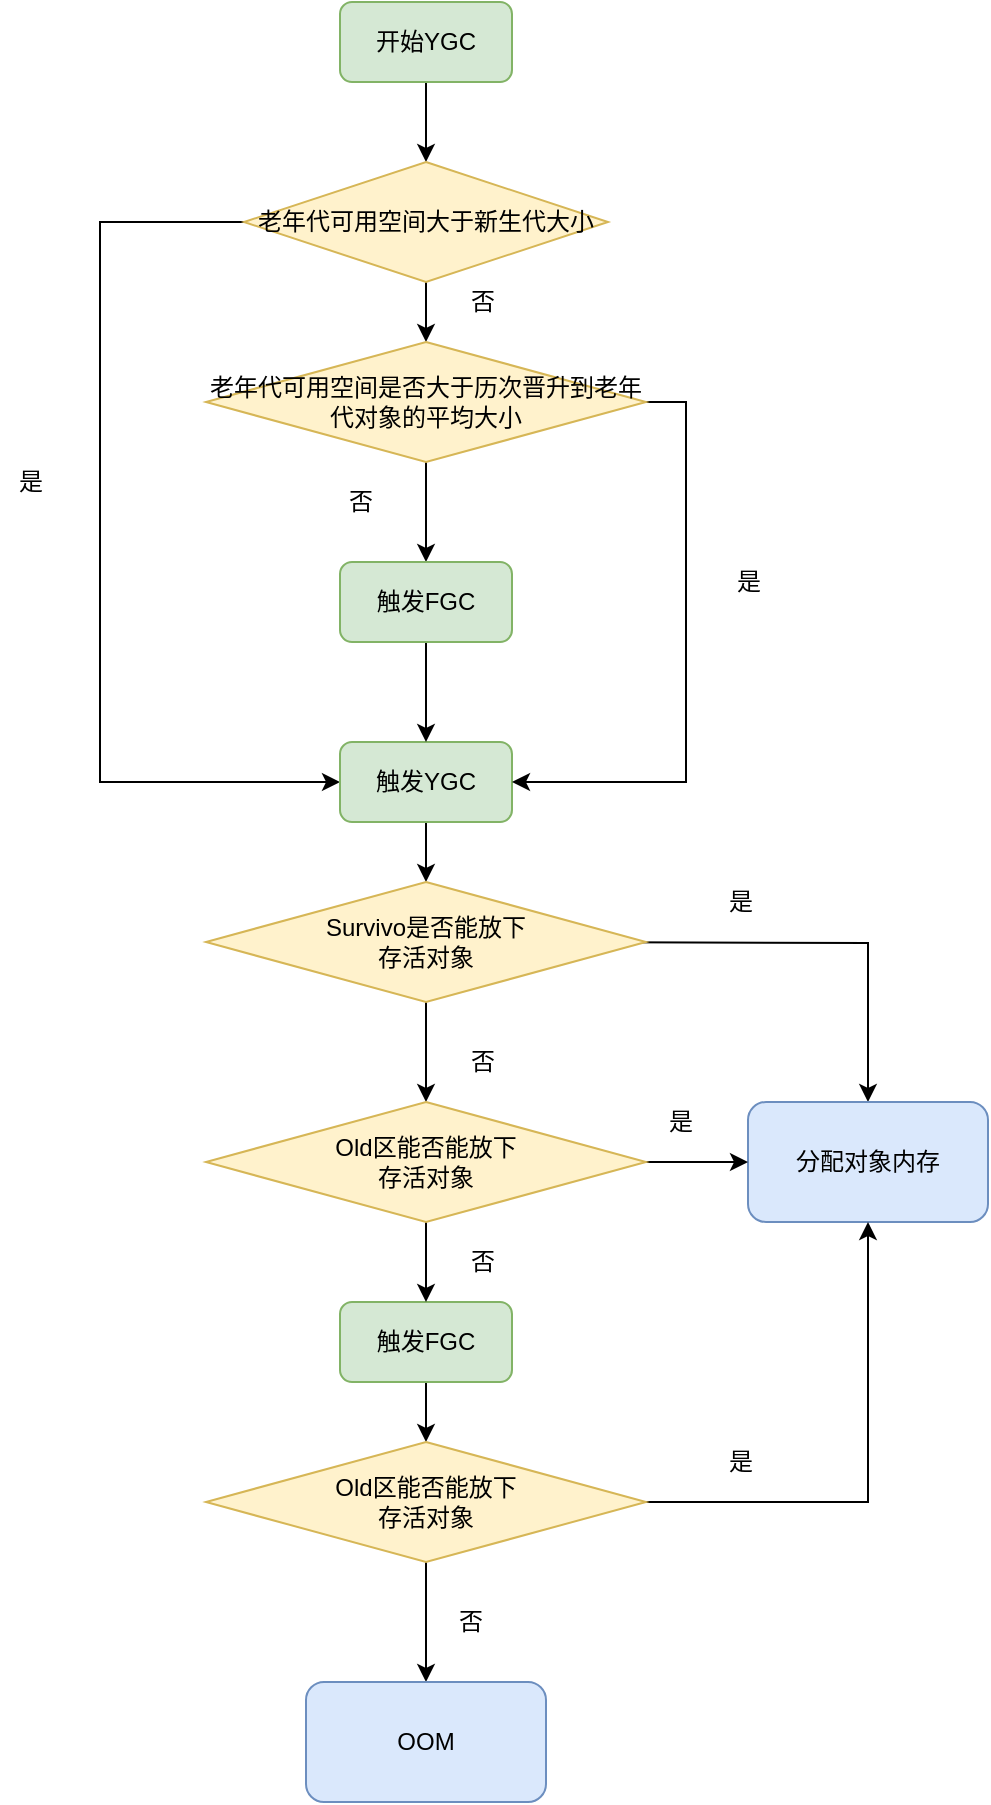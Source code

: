 <mxfile version="14.9.1" type="github">
  <diagram id="f8kKnvuMQM2X8OM3LZuz" name="Page-1">
    <mxGraphModel dx="946" dy="536" grid="1" gridSize="10" guides="1" tooltips="1" connect="1" arrows="1" fold="1" page="1" pageScale="1" pageWidth="827" pageHeight="1169" math="0" shadow="0">
      <root>
        <mxCell id="0" />
        <mxCell id="1" parent="0" />
        <mxCell id="R2dKKN8My9Zuvh4SsiUZ-13" style="edgeStyle=orthogonalEdgeStyle;rounded=0;orthogonalLoop=1;jettySize=auto;html=1;entryX=0.5;entryY=0;entryDx=0;entryDy=0;" edge="1" parent="1" source="R2dKKN8My9Zuvh4SsiUZ-1" target="R2dKKN8My9Zuvh4SsiUZ-2">
          <mxGeometry relative="1" as="geometry" />
        </mxCell>
        <mxCell id="R2dKKN8My9Zuvh4SsiUZ-1" value="开始YGC" style="rounded=1;whiteSpace=wrap;html=1;fillColor=#d5e8d4;strokeColor=#82b366;" vertex="1" parent="1">
          <mxGeometry x="210" y="90" width="86" height="40" as="geometry" />
        </mxCell>
        <mxCell id="R2dKKN8My9Zuvh4SsiUZ-15" style="edgeStyle=orthogonalEdgeStyle;rounded=0;orthogonalLoop=1;jettySize=auto;html=1;exitX=0;exitY=0.5;exitDx=0;exitDy=0;entryX=0;entryY=0.5;entryDx=0;entryDy=0;" edge="1" parent="1" source="R2dKKN8My9Zuvh4SsiUZ-2" target="R2dKKN8My9Zuvh4SsiUZ-3">
          <mxGeometry relative="1" as="geometry">
            <Array as="points">
              <mxPoint x="90" y="200" />
              <mxPoint x="90" y="480" />
            </Array>
          </mxGeometry>
        </mxCell>
        <mxCell id="R2dKKN8My9Zuvh4SsiUZ-16" value="" style="edgeStyle=orthogonalEdgeStyle;rounded=0;orthogonalLoop=1;jettySize=auto;html=1;" edge="1" parent="1" source="R2dKKN8My9Zuvh4SsiUZ-2" target="R2dKKN8My9Zuvh4SsiUZ-4">
          <mxGeometry relative="1" as="geometry" />
        </mxCell>
        <mxCell id="R2dKKN8My9Zuvh4SsiUZ-2" value="老年代可用空间大于新生代大小" style="rhombus;whiteSpace=wrap;html=1;fillColor=#fff2cc;strokeColor=#d6b656;" vertex="1" parent="1">
          <mxGeometry x="162" y="170" width="182" height="60" as="geometry" />
        </mxCell>
        <mxCell id="R2dKKN8My9Zuvh4SsiUZ-42" style="edgeStyle=orthogonalEdgeStyle;rounded=0;orthogonalLoop=1;jettySize=auto;html=1;entryX=0.5;entryY=0;entryDx=0;entryDy=0;" edge="1" parent="1" source="R2dKKN8My9Zuvh4SsiUZ-3" target="R2dKKN8My9Zuvh4SsiUZ-38">
          <mxGeometry relative="1" as="geometry" />
        </mxCell>
        <mxCell id="R2dKKN8My9Zuvh4SsiUZ-3" value="触发YGC" style="rounded=1;whiteSpace=wrap;html=1;fillColor=#d5e8d4;strokeColor=#82b366;" vertex="1" parent="1">
          <mxGeometry x="210" y="460" width="86" height="40" as="geometry" />
        </mxCell>
        <mxCell id="R2dKKN8My9Zuvh4SsiUZ-18" value="" style="edgeStyle=orthogonalEdgeStyle;rounded=0;orthogonalLoop=1;jettySize=auto;html=1;" edge="1" parent="1" source="R2dKKN8My9Zuvh4SsiUZ-4" target="R2dKKN8My9Zuvh4SsiUZ-7">
          <mxGeometry relative="1" as="geometry" />
        </mxCell>
        <mxCell id="R2dKKN8My9Zuvh4SsiUZ-20" style="edgeStyle=orthogonalEdgeStyle;rounded=0;orthogonalLoop=1;jettySize=auto;html=1;exitX=1;exitY=0.5;exitDx=0;exitDy=0;entryX=1;entryY=0.5;entryDx=0;entryDy=0;" edge="1" parent="1" source="R2dKKN8My9Zuvh4SsiUZ-4" target="R2dKKN8My9Zuvh4SsiUZ-3">
          <mxGeometry relative="1" as="geometry" />
        </mxCell>
        <mxCell id="R2dKKN8My9Zuvh4SsiUZ-4" value="老年代可用空间是否大于历次晋升到老年代对象的平均大小" style="rhombus;whiteSpace=wrap;html=1;fillColor=#fff2cc;strokeColor=#d6b656;" vertex="1" parent="1">
          <mxGeometry x="143" y="260" width="220" height="60" as="geometry" />
        </mxCell>
        <mxCell id="R2dKKN8My9Zuvh4SsiUZ-22" value="" style="edgeStyle=orthogonalEdgeStyle;rounded=0;orthogonalLoop=1;jettySize=auto;html=1;" edge="1" parent="1" source="R2dKKN8My9Zuvh4SsiUZ-7" target="R2dKKN8My9Zuvh4SsiUZ-3">
          <mxGeometry relative="1" as="geometry" />
        </mxCell>
        <mxCell id="R2dKKN8My9Zuvh4SsiUZ-7" value="触发FGC" style="rounded=1;whiteSpace=wrap;html=1;fillColor=#d5e8d4;strokeColor=#82b366;" vertex="1" parent="1">
          <mxGeometry x="210" y="370" width="86" height="40" as="geometry" />
        </mxCell>
        <mxCell id="R2dKKN8My9Zuvh4SsiUZ-17" value="是" style="text;html=1;align=center;verticalAlign=middle;resizable=0;points=[];autosize=1;strokeColor=none;" vertex="1" parent="1">
          <mxGeometry x="40" y="320" width="30" height="20" as="geometry" />
        </mxCell>
        <mxCell id="R2dKKN8My9Zuvh4SsiUZ-19" value="否" style="text;html=1;align=center;verticalAlign=middle;resizable=0;points=[];autosize=1;strokeColor=none;" vertex="1" parent="1">
          <mxGeometry x="205" y="330" width="30" height="20" as="geometry" />
        </mxCell>
        <mxCell id="R2dKKN8My9Zuvh4SsiUZ-21" value="是" style="text;html=1;align=center;verticalAlign=middle;resizable=0;points=[];autosize=1;strokeColor=none;" vertex="1" parent="1">
          <mxGeometry x="399" y="370" width="30" height="20" as="geometry" />
        </mxCell>
        <mxCell id="R2dKKN8My9Zuvh4SsiUZ-33" style="edgeStyle=orthogonalEdgeStyle;rounded=0;orthogonalLoop=1;jettySize=auto;html=1;exitX=1;exitY=0.5;exitDx=0;exitDy=0;entryX=0.5;entryY=0;entryDx=0;entryDy=0;" edge="1" parent="1" target="R2dKKN8My9Zuvh4SsiUZ-25">
          <mxGeometry relative="1" as="geometry">
            <mxPoint x="313" y="560" as="sourcePoint" />
          </mxGeometry>
        </mxCell>
        <mxCell id="R2dKKN8My9Zuvh4SsiUZ-25" value="分配对象内存" style="rounded=1;whiteSpace=wrap;html=1;fillColor=#dae8fc;strokeColor=#6c8ebf;" vertex="1" parent="1">
          <mxGeometry x="414" y="640" width="120" height="60" as="geometry" />
        </mxCell>
        <mxCell id="R2dKKN8My9Zuvh4SsiUZ-48" style="edgeStyle=orthogonalEdgeStyle;rounded=0;orthogonalLoop=1;jettySize=auto;html=1;exitX=0.5;exitY=1;exitDx=0;exitDy=0;entryX=0.5;entryY=0;entryDx=0;entryDy=0;" edge="1" parent="1" source="R2dKKN8My9Zuvh4SsiUZ-27" target="R2dKKN8My9Zuvh4SsiUZ-28">
          <mxGeometry relative="1" as="geometry" />
        </mxCell>
        <mxCell id="R2dKKN8My9Zuvh4SsiUZ-27" value="触发FGC" style="rounded=1;whiteSpace=wrap;html=1;fillColor=#d5e8d4;strokeColor=#82b366;" vertex="1" parent="1">
          <mxGeometry x="210" y="740" width="86" height="40" as="geometry" />
        </mxCell>
        <mxCell id="R2dKKN8My9Zuvh4SsiUZ-35" style="edgeStyle=orthogonalEdgeStyle;rounded=0;orthogonalLoop=1;jettySize=auto;html=1;exitX=1;exitY=0.5;exitDx=0;exitDy=0;" edge="1" parent="1" source="R2dKKN8My9Zuvh4SsiUZ-28" target="R2dKKN8My9Zuvh4SsiUZ-25">
          <mxGeometry relative="1" as="geometry" />
        </mxCell>
        <mxCell id="R2dKKN8My9Zuvh4SsiUZ-36" value="" style="edgeStyle=orthogonalEdgeStyle;rounded=0;orthogonalLoop=1;jettySize=auto;html=1;" edge="1" parent="1" source="R2dKKN8My9Zuvh4SsiUZ-28" target="R2dKKN8My9Zuvh4SsiUZ-29">
          <mxGeometry relative="1" as="geometry" />
        </mxCell>
        <mxCell id="R2dKKN8My9Zuvh4SsiUZ-28" value="Old区能否能放下&lt;br&gt;存活对象" style="rhombus;whiteSpace=wrap;html=1;fillColor=#fff2cc;strokeColor=#d6b656;" vertex="1" parent="1">
          <mxGeometry x="143" y="810" width="220" height="60" as="geometry" />
        </mxCell>
        <mxCell id="R2dKKN8My9Zuvh4SsiUZ-29" value="OOM" style="rounded=1;whiteSpace=wrap;html=1;fillColor=#dae8fc;strokeColor=#6c8ebf;" vertex="1" parent="1">
          <mxGeometry x="193" y="930" width="120" height="60" as="geometry" />
        </mxCell>
        <mxCell id="R2dKKN8My9Zuvh4SsiUZ-37" value="否" style="text;html=1;align=center;verticalAlign=middle;resizable=0;points=[];autosize=1;strokeColor=none;" vertex="1" parent="1">
          <mxGeometry x="266" y="230" width="30" height="20" as="geometry" />
        </mxCell>
        <mxCell id="R2dKKN8My9Zuvh4SsiUZ-43" value="" style="edgeStyle=orthogonalEdgeStyle;rounded=0;orthogonalLoop=1;jettySize=auto;html=1;" edge="1" parent="1" source="R2dKKN8My9Zuvh4SsiUZ-38" target="R2dKKN8My9Zuvh4SsiUZ-39">
          <mxGeometry relative="1" as="geometry" />
        </mxCell>
        <mxCell id="R2dKKN8My9Zuvh4SsiUZ-38" value="Survivo是否能放下&lt;br&gt;存活对象" style="rhombus;whiteSpace=wrap;html=1;fillColor=#fff2cc;strokeColor=#d6b656;" vertex="1" parent="1">
          <mxGeometry x="143" y="530" width="220" height="60" as="geometry" />
        </mxCell>
        <mxCell id="R2dKKN8My9Zuvh4SsiUZ-44" style="edgeStyle=orthogonalEdgeStyle;rounded=0;orthogonalLoop=1;jettySize=auto;html=1;exitX=1;exitY=0.5;exitDx=0;exitDy=0;entryX=0;entryY=0.5;entryDx=0;entryDy=0;" edge="1" parent="1" source="R2dKKN8My9Zuvh4SsiUZ-39" target="R2dKKN8My9Zuvh4SsiUZ-25">
          <mxGeometry relative="1" as="geometry" />
        </mxCell>
        <mxCell id="R2dKKN8My9Zuvh4SsiUZ-47" style="edgeStyle=orthogonalEdgeStyle;rounded=0;orthogonalLoop=1;jettySize=auto;html=1;exitX=0.5;exitY=1;exitDx=0;exitDy=0;entryX=0.5;entryY=0;entryDx=0;entryDy=0;" edge="1" parent="1" source="R2dKKN8My9Zuvh4SsiUZ-39" target="R2dKKN8My9Zuvh4SsiUZ-27">
          <mxGeometry relative="1" as="geometry" />
        </mxCell>
        <mxCell id="R2dKKN8My9Zuvh4SsiUZ-39" value="Old区能否能放下&lt;br&gt;存活对象" style="rhombus;whiteSpace=wrap;html=1;fillColor=#fff2cc;strokeColor=#d6b656;" vertex="1" parent="1">
          <mxGeometry x="143" y="640" width="220" height="60" as="geometry" />
        </mxCell>
        <mxCell id="R2dKKN8My9Zuvh4SsiUZ-49" value="是" style="text;html=1;align=center;verticalAlign=middle;resizable=0;points=[];autosize=1;strokeColor=none;" vertex="1" parent="1">
          <mxGeometry x="395" y="530" width="30" height="20" as="geometry" />
        </mxCell>
        <mxCell id="R2dKKN8My9Zuvh4SsiUZ-50" value="否" style="text;html=1;align=center;verticalAlign=middle;resizable=0;points=[];autosize=1;strokeColor=none;" vertex="1" parent="1">
          <mxGeometry x="266" y="610" width="30" height="20" as="geometry" />
        </mxCell>
        <mxCell id="R2dKKN8My9Zuvh4SsiUZ-51" value="否" style="text;html=1;align=center;verticalAlign=middle;resizable=0;points=[];autosize=1;strokeColor=none;" vertex="1" parent="1">
          <mxGeometry x="266" y="710" width="30" height="20" as="geometry" />
        </mxCell>
        <mxCell id="R2dKKN8My9Zuvh4SsiUZ-52" value="是" style="text;html=1;align=center;verticalAlign=middle;resizable=0;points=[];autosize=1;strokeColor=none;" vertex="1" parent="1">
          <mxGeometry x="365" y="640" width="30" height="20" as="geometry" />
        </mxCell>
        <mxCell id="R2dKKN8My9Zuvh4SsiUZ-53" value="是" style="text;html=1;align=center;verticalAlign=middle;resizable=0;points=[];autosize=1;strokeColor=none;" vertex="1" parent="1">
          <mxGeometry x="395" y="810" width="30" height="20" as="geometry" />
        </mxCell>
        <mxCell id="R2dKKN8My9Zuvh4SsiUZ-54" value="否" style="text;html=1;align=center;verticalAlign=middle;resizable=0;points=[];autosize=1;strokeColor=none;" vertex="1" parent="1">
          <mxGeometry x="260" y="890" width="30" height="20" as="geometry" />
        </mxCell>
      </root>
    </mxGraphModel>
  </diagram>
</mxfile>
